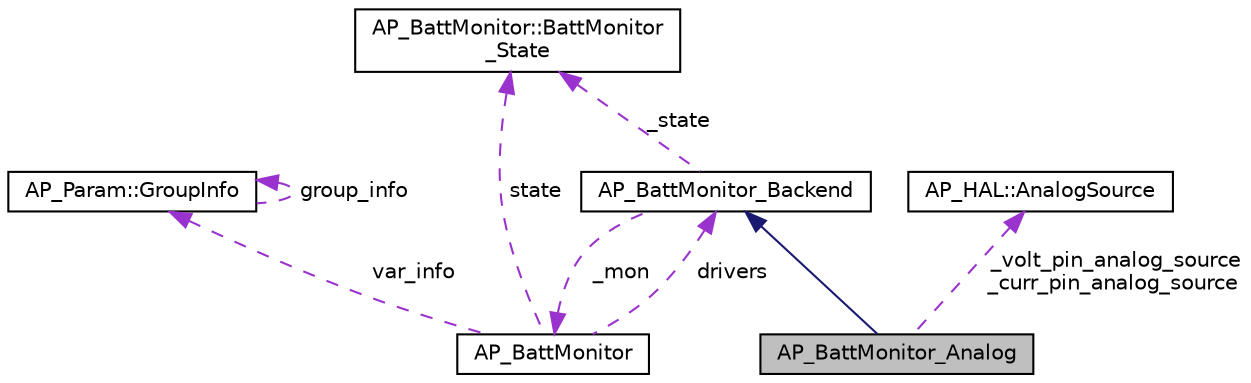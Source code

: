 digraph "AP_BattMonitor_Analog"
{
 // INTERACTIVE_SVG=YES
  edge [fontname="Helvetica",fontsize="10",labelfontname="Helvetica",labelfontsize="10"];
  node [fontname="Helvetica",fontsize="10",shape=record];
  Node1 [label="AP_BattMonitor_Analog",height=0.2,width=0.4,color="black", fillcolor="grey75", style="filled" fontcolor="black"];
  Node2 -> Node1 [dir="back",color="midnightblue",fontsize="10",style="solid",fontname="Helvetica"];
  Node2 [label="AP_BattMonitor_Backend",height=0.2,width=0.4,color="black", fillcolor="white", style="filled",URL="$classAP__BattMonitor__Backend.html"];
  Node3 -> Node2 [dir="back",color="darkorchid3",fontsize="10",style="dashed",label=" _mon" ,fontname="Helvetica"];
  Node3 [label="AP_BattMonitor",height=0.2,width=0.4,color="black", fillcolor="white", style="filled",URL="$classAP__BattMonitor.html"];
  Node4 -> Node3 [dir="back",color="darkorchid3",fontsize="10",style="dashed",label=" var_info" ,fontname="Helvetica"];
  Node4 [label="AP_Param::GroupInfo",height=0.2,width=0.4,color="black", fillcolor="white", style="filled",URL="$structAP__Param_1_1GroupInfo.html"];
  Node4 -> Node4 [dir="back",color="darkorchid3",fontsize="10",style="dashed",label=" group_info" ,fontname="Helvetica"];
  Node5 -> Node3 [dir="back",color="darkorchid3",fontsize="10",style="dashed",label=" state" ,fontname="Helvetica"];
  Node5 [label="AP_BattMonitor::BattMonitor\l_State",height=0.2,width=0.4,color="black", fillcolor="white", style="filled",URL="$structAP__BattMonitor_1_1BattMonitor__State.html"];
  Node2 -> Node3 [dir="back",color="darkorchid3",fontsize="10",style="dashed",label=" drivers" ,fontname="Helvetica"];
  Node5 -> Node2 [dir="back",color="darkorchid3",fontsize="10",style="dashed",label=" _state" ,fontname="Helvetica"];
  Node6 -> Node1 [dir="back",color="darkorchid3",fontsize="10",style="dashed",label=" _volt_pin_analog_source\n_curr_pin_analog_source" ,fontname="Helvetica"];
  Node6 [label="AP_HAL::AnalogSource",height=0.2,width=0.4,color="black", fillcolor="white", style="filled",URL="$classAP__HAL_1_1AnalogSource.html"];
}
